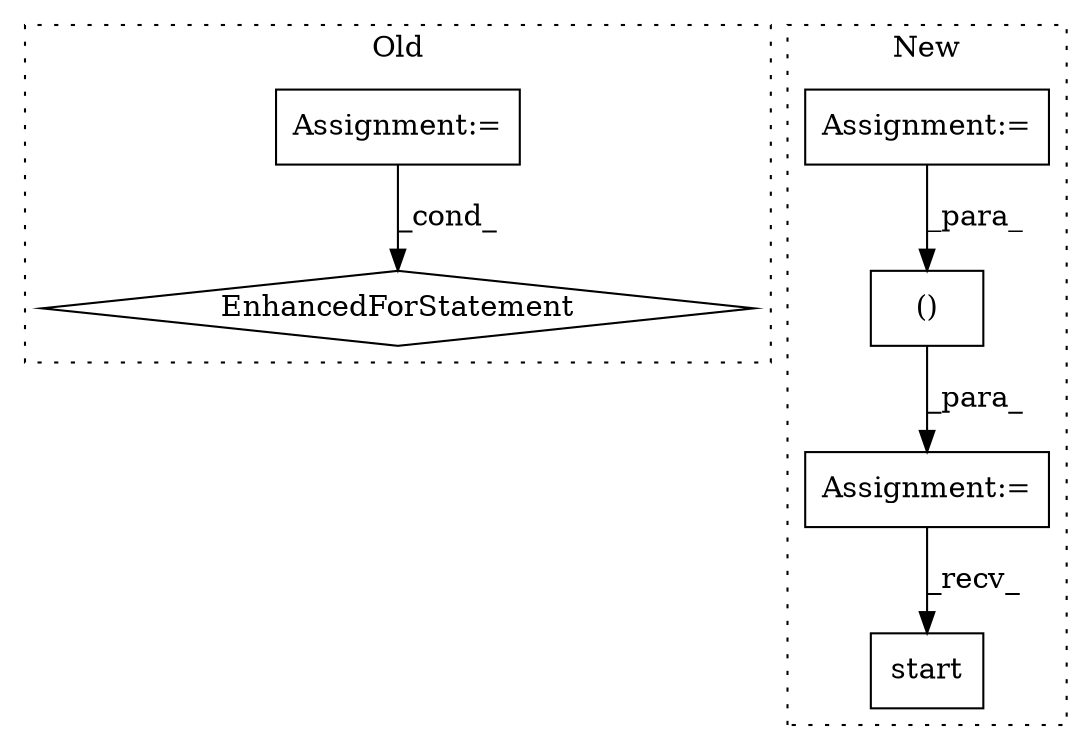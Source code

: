 digraph G {
subgraph cluster0 {
1 [label="EnhancedForStatement" a="70" s="40061,40202" l="53,2" shape="diamond"];
3 [label="Assignment:=" a="7" s="40061,40202" l="53,2" shape="box"];
label = "Old";
style="dotted";
}
subgraph cluster1 {
2 [label="start" a="32" s="41159,41168" l="6,1" shape="box"];
4 [label="Assignment:=" a="7" s="41051" l="1" shape="box"];
5 [label="()" a="106" s="41066" l="24" shape="box"];
6 [label="Assignment:=" a="7" s="40858" l="6" shape="box"];
label = "New";
style="dotted";
}
3 -> 1 [label="_cond_"];
4 -> 2 [label="_recv_"];
5 -> 4 [label="_para_"];
6 -> 5 [label="_para_"];
}